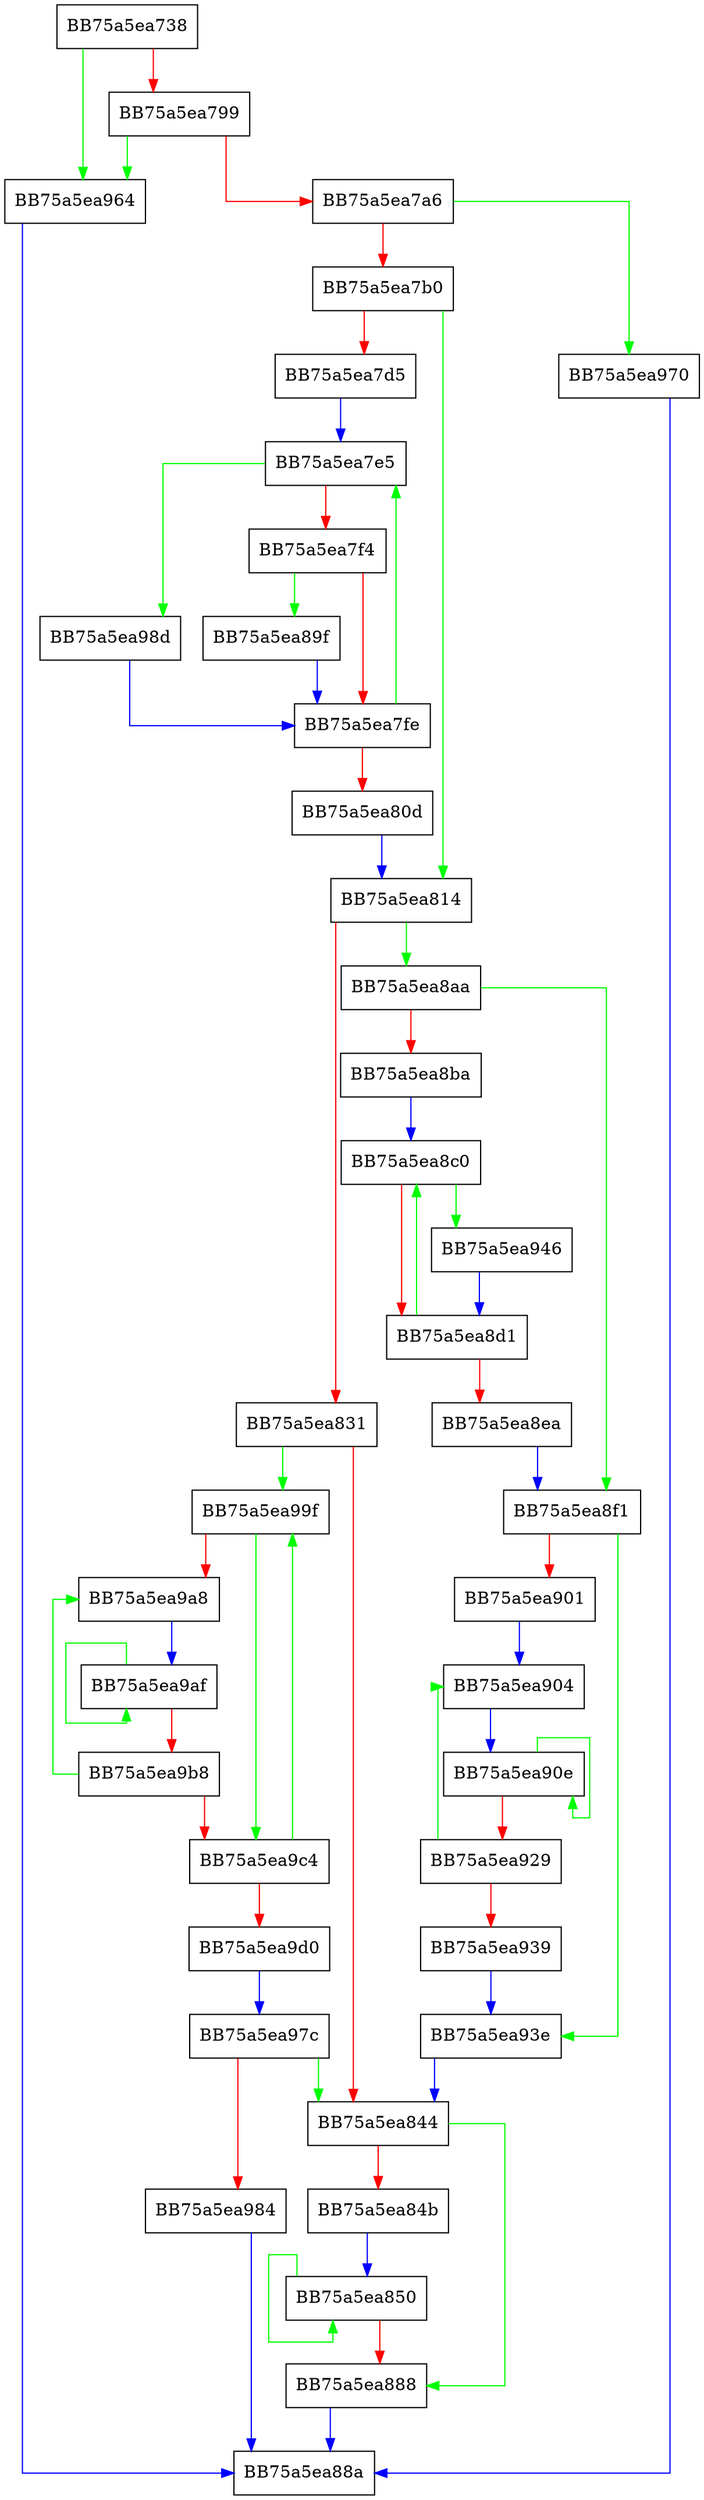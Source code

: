 digraph FSE_buildDTable_internal {
  node [shape="box"];
  graph [splines=ortho];
  BB75a5ea738 -> BB75a5ea964 [color="green"];
  BB75a5ea738 -> BB75a5ea799 [color="red"];
  BB75a5ea799 -> BB75a5ea964 [color="green"];
  BB75a5ea799 -> BB75a5ea7a6 [color="red"];
  BB75a5ea7a6 -> BB75a5ea970 [color="green"];
  BB75a5ea7a6 -> BB75a5ea7b0 [color="red"];
  BB75a5ea7b0 -> BB75a5ea814 [color="green"];
  BB75a5ea7b0 -> BB75a5ea7d5 [color="red"];
  BB75a5ea7d5 -> BB75a5ea7e5 [color="blue"];
  BB75a5ea7e5 -> BB75a5ea98d [color="green"];
  BB75a5ea7e5 -> BB75a5ea7f4 [color="red"];
  BB75a5ea7f4 -> BB75a5ea89f [color="green"];
  BB75a5ea7f4 -> BB75a5ea7fe [color="red"];
  BB75a5ea7fe -> BB75a5ea7e5 [color="green"];
  BB75a5ea7fe -> BB75a5ea80d [color="red"];
  BB75a5ea80d -> BB75a5ea814 [color="blue"];
  BB75a5ea814 -> BB75a5ea8aa [color="green"];
  BB75a5ea814 -> BB75a5ea831 [color="red"];
  BB75a5ea831 -> BB75a5ea99f [color="green"];
  BB75a5ea831 -> BB75a5ea844 [color="red"];
  BB75a5ea844 -> BB75a5ea888 [color="green"];
  BB75a5ea844 -> BB75a5ea84b [color="red"];
  BB75a5ea84b -> BB75a5ea850 [color="blue"];
  BB75a5ea850 -> BB75a5ea850 [color="green"];
  BB75a5ea850 -> BB75a5ea888 [color="red"];
  BB75a5ea888 -> BB75a5ea88a [color="blue"];
  BB75a5ea89f -> BB75a5ea7fe [color="blue"];
  BB75a5ea8aa -> BB75a5ea8f1 [color="green"];
  BB75a5ea8aa -> BB75a5ea8ba [color="red"];
  BB75a5ea8ba -> BB75a5ea8c0 [color="blue"];
  BB75a5ea8c0 -> BB75a5ea946 [color="green"];
  BB75a5ea8c0 -> BB75a5ea8d1 [color="red"];
  BB75a5ea8d1 -> BB75a5ea8c0 [color="green"];
  BB75a5ea8d1 -> BB75a5ea8ea [color="red"];
  BB75a5ea8ea -> BB75a5ea8f1 [color="blue"];
  BB75a5ea8f1 -> BB75a5ea93e [color="green"];
  BB75a5ea8f1 -> BB75a5ea901 [color="red"];
  BB75a5ea901 -> BB75a5ea904 [color="blue"];
  BB75a5ea904 -> BB75a5ea90e [color="blue"];
  BB75a5ea90e -> BB75a5ea90e [color="green"];
  BB75a5ea90e -> BB75a5ea929 [color="red"];
  BB75a5ea929 -> BB75a5ea904 [color="green"];
  BB75a5ea929 -> BB75a5ea939 [color="red"];
  BB75a5ea939 -> BB75a5ea93e [color="blue"];
  BB75a5ea93e -> BB75a5ea844 [color="blue"];
  BB75a5ea946 -> BB75a5ea8d1 [color="blue"];
  BB75a5ea964 -> BB75a5ea88a [color="blue"];
  BB75a5ea970 -> BB75a5ea88a [color="blue"];
  BB75a5ea97c -> BB75a5ea844 [color="green"];
  BB75a5ea97c -> BB75a5ea984 [color="red"];
  BB75a5ea984 -> BB75a5ea88a [color="blue"];
  BB75a5ea98d -> BB75a5ea7fe [color="blue"];
  BB75a5ea99f -> BB75a5ea9c4 [color="green"];
  BB75a5ea99f -> BB75a5ea9a8 [color="red"];
  BB75a5ea9a8 -> BB75a5ea9af [color="blue"];
  BB75a5ea9af -> BB75a5ea9af [color="green"];
  BB75a5ea9af -> BB75a5ea9b8 [color="red"];
  BB75a5ea9b8 -> BB75a5ea9a8 [color="green"];
  BB75a5ea9b8 -> BB75a5ea9c4 [color="red"];
  BB75a5ea9c4 -> BB75a5ea99f [color="green"];
  BB75a5ea9c4 -> BB75a5ea9d0 [color="red"];
  BB75a5ea9d0 -> BB75a5ea97c [color="blue"];
}